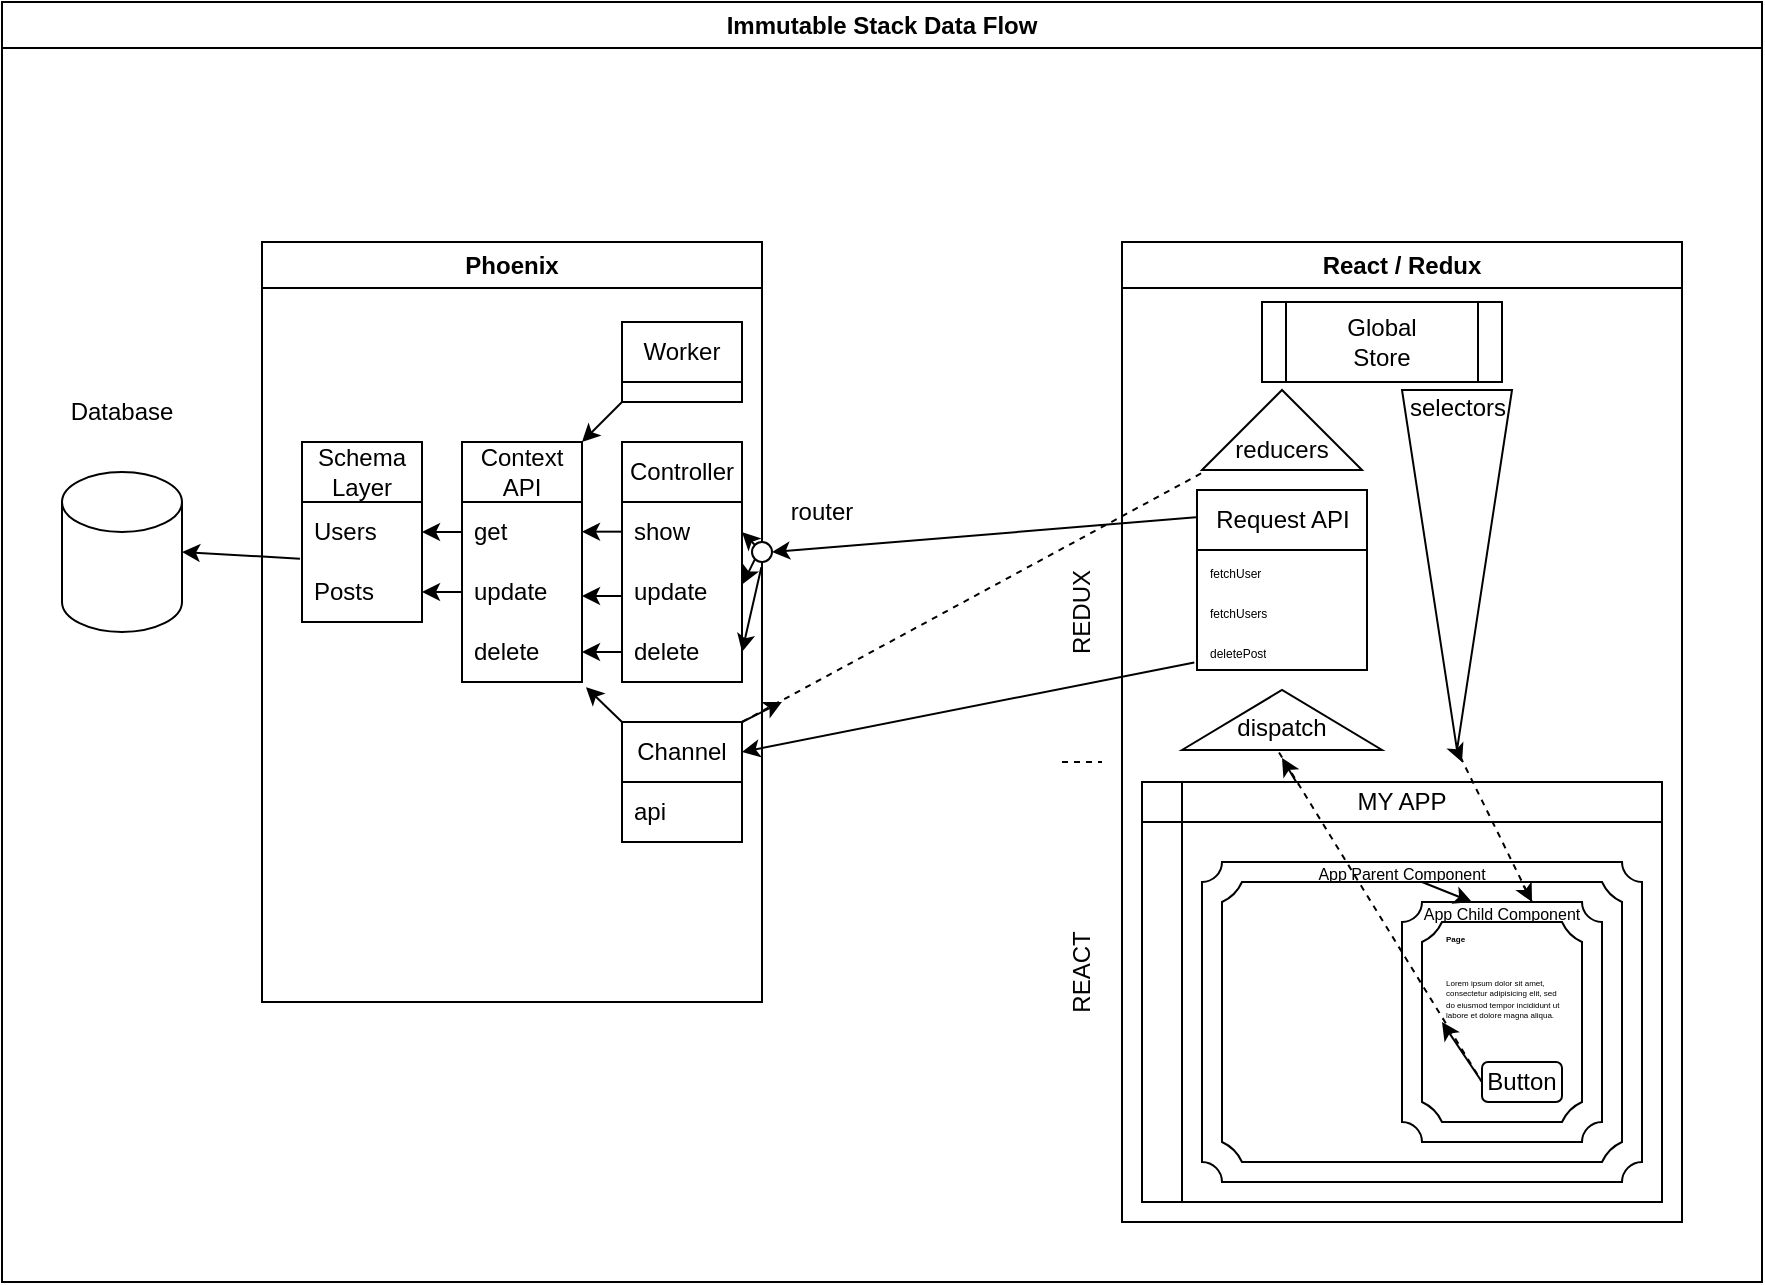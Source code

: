 <mxfile version="26.2.13">
  <diagram name="Page-1" id="hr4VwCLxXkGeReC8aCdB">
    <mxGraphModel dx="793" dy="419" grid="1" gridSize="10" guides="1" tooltips="1" connect="1" arrows="1" fold="1" page="1" pageScale="1" pageWidth="850" pageHeight="1100" math="0" shadow="0">
      <root>
        <mxCell id="0" />
        <mxCell id="1" parent="0" />
        <mxCell id="NY-ZbeWi9rxy0Dk3poBg-1" value="Immutable Stack Data Flow" style="swimlane;whiteSpace=wrap;html=1;" vertex="1" parent="1">
          <mxGeometry y="90" width="880" height="640" as="geometry" />
        </mxCell>
        <mxCell id="NY-ZbeWi9rxy0Dk3poBg-2" value="Phoenix" style="swimlane;whiteSpace=wrap;html=1;" vertex="1" parent="NY-ZbeWi9rxy0Dk3poBg-1">
          <mxGeometry x="130" y="120" width="250" height="380" as="geometry" />
        </mxCell>
        <mxCell id="NY-ZbeWi9rxy0Dk3poBg-6" value="&lt;div&gt;Controller&lt;/div&gt;" style="swimlane;fontStyle=0;childLayout=stackLayout;horizontal=1;startSize=30;horizontalStack=0;resizeParent=1;resizeParentMax=0;resizeLast=0;collapsible=1;marginBottom=0;whiteSpace=wrap;html=1;" vertex="1" parent="NY-ZbeWi9rxy0Dk3poBg-2">
          <mxGeometry x="180" y="100" width="60" height="120" as="geometry" />
        </mxCell>
        <mxCell id="NY-ZbeWi9rxy0Dk3poBg-7" value="show" style="text;strokeColor=none;fillColor=none;align=left;verticalAlign=middle;spacingLeft=4;spacingRight=4;overflow=hidden;points=[[0,0.5],[1,0.5]];portConstraint=eastwest;rotatable=0;whiteSpace=wrap;html=1;" vertex="1" parent="NY-ZbeWi9rxy0Dk3poBg-6">
          <mxGeometry y="30" width="60" height="30" as="geometry" />
        </mxCell>
        <mxCell id="NY-ZbeWi9rxy0Dk3poBg-8" value="update" style="text;strokeColor=none;fillColor=none;align=left;verticalAlign=middle;spacingLeft=4;spacingRight=4;overflow=hidden;points=[[0,0.5],[1,0.5]];portConstraint=eastwest;rotatable=0;whiteSpace=wrap;html=1;" vertex="1" parent="NY-ZbeWi9rxy0Dk3poBg-6">
          <mxGeometry y="60" width="60" height="30" as="geometry" />
        </mxCell>
        <mxCell id="NY-ZbeWi9rxy0Dk3poBg-9" value="delete" style="text;strokeColor=none;fillColor=none;align=left;verticalAlign=middle;spacingLeft=4;spacingRight=4;overflow=hidden;points=[[0,0.5],[1,0.5]];portConstraint=eastwest;rotatable=0;whiteSpace=wrap;html=1;" vertex="1" parent="NY-ZbeWi9rxy0Dk3poBg-6">
          <mxGeometry y="90" width="60" height="30" as="geometry" />
        </mxCell>
        <mxCell id="NY-ZbeWi9rxy0Dk3poBg-10" value="Context API" style="swimlane;fontStyle=0;childLayout=stackLayout;horizontal=1;startSize=30;horizontalStack=0;resizeParent=1;resizeParentMax=0;resizeLast=0;collapsible=1;marginBottom=0;whiteSpace=wrap;html=1;" vertex="1" parent="NY-ZbeWi9rxy0Dk3poBg-2">
          <mxGeometry x="100" y="100" width="60" height="120" as="geometry" />
        </mxCell>
        <mxCell id="NY-ZbeWi9rxy0Dk3poBg-11" value="get" style="text;strokeColor=none;fillColor=none;align=left;verticalAlign=middle;spacingLeft=4;spacingRight=4;overflow=hidden;points=[[0,0.5],[1,0.5]];portConstraint=eastwest;rotatable=0;whiteSpace=wrap;html=1;" vertex="1" parent="NY-ZbeWi9rxy0Dk3poBg-10">
          <mxGeometry y="30" width="60" height="30" as="geometry" />
        </mxCell>
        <mxCell id="NY-ZbeWi9rxy0Dk3poBg-12" value="update" style="text;strokeColor=none;fillColor=none;align=left;verticalAlign=middle;spacingLeft=4;spacingRight=4;overflow=hidden;points=[[0,0.5],[1,0.5]];portConstraint=eastwest;rotatable=0;whiteSpace=wrap;html=1;" vertex="1" parent="NY-ZbeWi9rxy0Dk3poBg-10">
          <mxGeometry y="60" width="60" height="30" as="geometry" />
        </mxCell>
        <mxCell id="NY-ZbeWi9rxy0Dk3poBg-13" value="delete" style="text;strokeColor=none;fillColor=none;align=left;verticalAlign=middle;spacingLeft=4;spacingRight=4;overflow=hidden;points=[[0,0.5],[1,0.5]];portConstraint=eastwest;rotatable=0;whiteSpace=wrap;html=1;" vertex="1" parent="NY-ZbeWi9rxy0Dk3poBg-10">
          <mxGeometry y="90" width="60" height="30" as="geometry" />
        </mxCell>
        <mxCell id="NY-ZbeWi9rxy0Dk3poBg-18" value="&lt;div&gt;Schema Layer&lt;/div&gt;" style="swimlane;fontStyle=0;childLayout=stackLayout;horizontal=1;startSize=30;horizontalStack=0;resizeParent=1;resizeParentMax=0;resizeLast=0;collapsible=1;marginBottom=0;whiteSpace=wrap;html=1;" vertex="1" parent="NY-ZbeWi9rxy0Dk3poBg-2">
          <mxGeometry x="20" y="100" width="60" height="90" as="geometry" />
        </mxCell>
        <mxCell id="NY-ZbeWi9rxy0Dk3poBg-19" value="Users" style="text;strokeColor=none;fillColor=none;align=left;verticalAlign=middle;spacingLeft=4;spacingRight=4;overflow=hidden;points=[[0,0.5],[1,0.5]];portConstraint=eastwest;rotatable=0;whiteSpace=wrap;html=1;" vertex="1" parent="NY-ZbeWi9rxy0Dk3poBg-18">
          <mxGeometry y="30" width="60" height="30" as="geometry" />
        </mxCell>
        <mxCell id="NY-ZbeWi9rxy0Dk3poBg-20" value="Posts" style="text;strokeColor=none;fillColor=none;align=left;verticalAlign=middle;spacingLeft=4;spacingRight=4;overflow=hidden;points=[[0,0.5],[1,0.5]];portConstraint=eastwest;rotatable=0;whiteSpace=wrap;html=1;" vertex="1" parent="NY-ZbeWi9rxy0Dk3poBg-18">
          <mxGeometry y="60" width="60" height="30" as="geometry" />
        </mxCell>
        <mxCell id="NY-ZbeWi9rxy0Dk3poBg-41" value="" style="endArrow=classic;html=1;rounded=0;exitX=0;exitY=0.5;exitDx=0;exitDy=0;entryX=1;entryY=0.5;entryDx=0;entryDy=0;" edge="1" parent="NY-ZbeWi9rxy0Dk3poBg-2" source="NY-ZbeWi9rxy0Dk3poBg-9" target="NY-ZbeWi9rxy0Dk3poBg-13">
          <mxGeometry width="50" height="50" relative="1" as="geometry">
            <mxPoint x="300" y="160" as="sourcePoint" />
            <mxPoint x="350" y="110" as="targetPoint" />
          </mxGeometry>
        </mxCell>
        <mxCell id="NY-ZbeWi9rxy0Dk3poBg-43" value="" style="endArrow=classic;html=1;rounded=0;exitX=0;exitY=0.5;exitDx=0;exitDy=0;entryX=1;entryY=0.5;entryDx=0;entryDy=0;" edge="1" parent="NY-ZbeWi9rxy0Dk3poBg-2">
          <mxGeometry width="50" height="50" relative="1" as="geometry">
            <mxPoint x="180" y="177" as="sourcePoint" />
            <mxPoint x="160" y="177" as="targetPoint" />
          </mxGeometry>
        </mxCell>
        <mxCell id="NY-ZbeWi9rxy0Dk3poBg-44" value="" style="endArrow=classic;html=1;rounded=0;exitX=0;exitY=0.5;exitDx=0;exitDy=0;entryX=1;entryY=0.5;entryDx=0;entryDy=0;" edge="1" parent="NY-ZbeWi9rxy0Dk3poBg-2">
          <mxGeometry width="50" height="50" relative="1" as="geometry">
            <mxPoint x="180" y="144.83" as="sourcePoint" />
            <mxPoint x="160" y="144.83" as="targetPoint" />
          </mxGeometry>
        </mxCell>
        <mxCell id="NY-ZbeWi9rxy0Dk3poBg-48" value="" style="endArrow=classic;html=1;rounded=0;entryX=1;entryY=0.5;entryDx=0;entryDy=0;exitX=0;exitY=0.5;exitDx=0;exitDy=0;" edge="1" parent="NY-ZbeWi9rxy0Dk3poBg-2" source="NY-ZbeWi9rxy0Dk3poBg-12" target="NY-ZbeWi9rxy0Dk3poBg-20">
          <mxGeometry width="50" height="50" relative="1" as="geometry">
            <mxPoint x="140" y="230" as="sourcePoint" />
            <mxPoint x="190" y="180" as="targetPoint" />
          </mxGeometry>
        </mxCell>
        <mxCell id="NY-ZbeWi9rxy0Dk3poBg-49" value="" style="endArrow=classic;html=1;rounded=0;entryX=1;entryY=0.5;entryDx=0;entryDy=0;exitX=0;exitY=0.5;exitDx=0;exitDy=0;" edge="1" parent="NY-ZbeWi9rxy0Dk3poBg-2" source="NY-ZbeWi9rxy0Dk3poBg-11" target="NY-ZbeWi9rxy0Dk3poBg-19">
          <mxGeometry width="50" height="50" relative="1" as="geometry">
            <mxPoint x="140" y="230" as="sourcePoint" />
            <mxPoint x="190" y="180" as="targetPoint" />
          </mxGeometry>
        </mxCell>
        <mxCell id="NY-ZbeWi9rxy0Dk3poBg-81" value="Worker" style="swimlane;fontStyle=0;childLayout=stackLayout;horizontal=1;startSize=30;horizontalStack=0;resizeParent=1;resizeParentMax=0;resizeLast=0;collapsible=1;marginBottom=0;whiteSpace=wrap;html=1;" vertex="1" parent="NY-ZbeWi9rxy0Dk3poBg-2">
          <mxGeometry x="180" y="40" width="60" height="40" as="geometry" />
        </mxCell>
        <mxCell id="NY-ZbeWi9rxy0Dk3poBg-85" value="Channel" style="swimlane;fontStyle=0;childLayout=stackLayout;horizontal=1;startSize=30;horizontalStack=0;resizeParent=1;resizeParentMax=0;resizeLast=0;collapsible=1;marginBottom=0;whiteSpace=wrap;html=1;" vertex="1" parent="NY-ZbeWi9rxy0Dk3poBg-2">
          <mxGeometry x="180" y="240" width="60" height="60" as="geometry" />
        </mxCell>
        <mxCell id="NY-ZbeWi9rxy0Dk3poBg-86" value="api" style="text;strokeColor=none;fillColor=none;align=left;verticalAlign=middle;spacingLeft=4;spacingRight=4;overflow=hidden;points=[[0,0.5],[1,0.5]];portConstraint=eastwest;rotatable=0;whiteSpace=wrap;html=1;" vertex="1" parent="NY-ZbeWi9rxy0Dk3poBg-85">
          <mxGeometry y="30" width="60" height="30" as="geometry" />
        </mxCell>
        <mxCell id="NY-ZbeWi9rxy0Dk3poBg-91" value="" style="endArrow=classic;html=1;rounded=0;entryX=1.033;entryY=1.087;entryDx=0;entryDy=0;entryPerimeter=0;exitX=0;exitY=0;exitDx=0;exitDy=0;" edge="1" parent="NY-ZbeWi9rxy0Dk3poBg-2" source="NY-ZbeWi9rxy0Dk3poBg-85" target="NY-ZbeWi9rxy0Dk3poBg-13">
          <mxGeometry width="50" height="50" relative="1" as="geometry">
            <mxPoint x="300" y="210" as="sourcePoint" />
            <mxPoint x="350" y="160" as="targetPoint" />
          </mxGeometry>
        </mxCell>
        <mxCell id="NY-ZbeWi9rxy0Dk3poBg-92" value="" style="endArrow=classic;html=1;rounded=0;entryX=1;entryY=0;entryDx=0;entryDy=0;exitX=0;exitY=1;exitDx=0;exitDy=0;" edge="1" parent="NY-ZbeWi9rxy0Dk3poBg-2" source="NY-ZbeWi9rxy0Dk3poBg-81" target="NY-ZbeWi9rxy0Dk3poBg-10">
          <mxGeometry width="50" height="50" relative="1" as="geometry">
            <mxPoint x="300" y="210" as="sourcePoint" />
            <mxPoint x="350" y="160" as="targetPoint" />
          </mxGeometry>
        </mxCell>
        <mxCell id="NY-ZbeWi9rxy0Dk3poBg-3" value="React / Redux" style="swimlane;whiteSpace=wrap;html=1;" vertex="1" parent="NY-ZbeWi9rxy0Dk3poBg-1">
          <mxGeometry x="560" y="120" width="280" height="490" as="geometry" />
        </mxCell>
        <mxCell id="NY-ZbeWi9rxy0Dk3poBg-22" value="" style="shape=process;whiteSpace=wrap;html=1;backgroundOutline=1;" vertex="1" parent="NY-ZbeWi9rxy0Dk3poBg-3">
          <mxGeometry x="70" y="30" width="120" height="40" as="geometry" />
        </mxCell>
        <mxCell id="NY-ZbeWi9rxy0Dk3poBg-23" value="Global Store" style="text;html=1;align=center;verticalAlign=middle;whiteSpace=wrap;rounded=0;" vertex="1" parent="NY-ZbeWi9rxy0Dk3poBg-3">
          <mxGeometry x="100" y="35" width="60" height="30" as="geometry" />
        </mxCell>
        <mxCell id="NY-ZbeWi9rxy0Dk3poBg-27" value="" style="triangle;whiteSpace=wrap;html=1;rotation=90;" vertex="1" parent="NY-ZbeWi9rxy0Dk3poBg-3">
          <mxGeometry x="77.5" y="136.5" width="180" height="55" as="geometry" />
        </mxCell>
        <mxCell id="NY-ZbeWi9rxy0Dk3poBg-28" value="" style="triangle;whiteSpace=wrap;html=1;rotation=-90;" vertex="1" parent="NY-ZbeWi9rxy0Dk3poBg-3">
          <mxGeometry x="60" y="54" width="40" height="80" as="geometry" />
        </mxCell>
        <mxCell id="NY-ZbeWi9rxy0Dk3poBg-29" value="reducers" style="text;html=1;align=center;verticalAlign=middle;whiteSpace=wrap;rounded=0;" vertex="1" parent="NY-ZbeWi9rxy0Dk3poBg-3">
          <mxGeometry x="50" y="89" width="60" height="30" as="geometry" />
        </mxCell>
        <mxCell id="NY-ZbeWi9rxy0Dk3poBg-31" value="selectors" style="text;html=1;align=center;verticalAlign=middle;whiteSpace=wrap;rounded=0;" vertex="1" parent="NY-ZbeWi9rxy0Dk3poBg-3">
          <mxGeometry x="137.5" y="68" width="60" height="30" as="geometry" />
        </mxCell>
        <mxCell id="NY-ZbeWi9rxy0Dk3poBg-33" value="" style="verticalLabelPosition=bottom;verticalAlign=top;html=1;shape=mxgraph.basic.acute_triangle;dx=0.5;" vertex="1" parent="NY-ZbeWi9rxy0Dk3poBg-3">
          <mxGeometry x="30" y="224" width="100" height="30" as="geometry" />
        </mxCell>
        <mxCell id="NY-ZbeWi9rxy0Dk3poBg-34" value="dispatch" style="text;html=1;align=center;verticalAlign=middle;whiteSpace=wrap;rounded=0;" vertex="1" parent="NY-ZbeWi9rxy0Dk3poBg-3">
          <mxGeometry x="50" y="228" width="60" height="30" as="geometry" />
        </mxCell>
        <mxCell id="NY-ZbeWi9rxy0Dk3poBg-35" value="Request API" style="swimlane;fontStyle=0;childLayout=stackLayout;horizontal=1;startSize=30;horizontalStack=0;resizeParent=1;resizeParentMax=0;resizeLast=0;collapsible=1;marginBottom=0;whiteSpace=wrap;html=1;" vertex="1" parent="NY-ZbeWi9rxy0Dk3poBg-3">
          <mxGeometry x="37.5" y="124" width="85" height="90" as="geometry" />
        </mxCell>
        <mxCell id="NY-ZbeWi9rxy0Dk3poBg-36" value="&lt;font style=&quot;font-size: 6px;&quot;&gt;fetchUser&lt;/font&gt;" style="text;strokeColor=none;fillColor=none;align=left;verticalAlign=middle;spacingLeft=4;spacingRight=4;overflow=hidden;points=[[0,0.5],[1,0.5]];portConstraint=eastwest;rotatable=0;whiteSpace=wrap;html=1;" vertex="1" parent="NY-ZbeWi9rxy0Dk3poBg-35">
          <mxGeometry y="30" width="85" height="20" as="geometry" />
        </mxCell>
        <mxCell id="NY-ZbeWi9rxy0Dk3poBg-37" value="&lt;font style=&quot;font-size: 6px;&quot;&gt;fetchUsers&lt;/font&gt;" style="text;strokeColor=none;fillColor=none;align=left;verticalAlign=middle;spacingLeft=4;spacingRight=4;overflow=hidden;points=[[0,0.5],[1,0.5]];portConstraint=eastwest;rotatable=0;whiteSpace=wrap;html=1;" vertex="1" parent="NY-ZbeWi9rxy0Dk3poBg-35">
          <mxGeometry y="50" width="85" height="20" as="geometry" />
        </mxCell>
        <mxCell id="NY-ZbeWi9rxy0Dk3poBg-38" value="&lt;font style=&quot;font-size: 6px;&quot;&gt;deletePost&lt;/font&gt;" style="text;strokeColor=none;fillColor=none;align=left;verticalAlign=middle;spacingLeft=4;spacingRight=4;overflow=hidden;points=[[0,0.5],[1,0.5]];portConstraint=eastwest;rotatable=0;whiteSpace=wrap;html=1;" vertex="1" parent="NY-ZbeWi9rxy0Dk3poBg-35">
          <mxGeometry y="70" width="85" height="20" as="geometry" />
        </mxCell>
        <mxCell id="NY-ZbeWi9rxy0Dk3poBg-59" value="" style="shape=internalStorage;whiteSpace=wrap;html=1;backgroundOutline=1;" vertex="1" parent="NY-ZbeWi9rxy0Dk3poBg-3">
          <mxGeometry x="10" y="270" width="260" height="210" as="geometry" />
        </mxCell>
        <mxCell id="NY-ZbeWi9rxy0Dk3poBg-60" value="MY APP" style="text;html=1;align=center;verticalAlign=middle;whiteSpace=wrap;rounded=0;" vertex="1" parent="NY-ZbeWi9rxy0Dk3poBg-3">
          <mxGeometry x="110" y="265" width="60" height="30" as="geometry" />
        </mxCell>
        <mxCell id="NY-ZbeWi9rxy0Dk3poBg-61" value="" style="verticalLabelPosition=bottom;verticalAlign=top;html=1;shape=mxgraph.basic.plaque_frame;dx=10;whiteSpace=wrap;" vertex="1" parent="NY-ZbeWi9rxy0Dk3poBg-3">
          <mxGeometry x="40" y="310" width="220" height="160" as="geometry" />
        </mxCell>
        <mxCell id="NY-ZbeWi9rxy0Dk3poBg-62" value="" style="verticalLabelPosition=bottom;verticalAlign=top;html=1;shape=mxgraph.basic.plaque_frame;dx=10;whiteSpace=wrap;" vertex="1" parent="NY-ZbeWi9rxy0Dk3poBg-3">
          <mxGeometry x="140" y="330" width="100" height="120" as="geometry" />
        </mxCell>
        <mxCell id="NY-ZbeWi9rxy0Dk3poBg-63" value="&lt;font style=&quot;font-size: 8px;&quot;&gt;App Parent Component&lt;/font&gt;" style="text;html=1;align=center;verticalAlign=middle;whiteSpace=wrap;rounded=0;" vertex="1" parent="NY-ZbeWi9rxy0Dk3poBg-3">
          <mxGeometry x="60" y="300" width="160" height="30" as="geometry" />
        </mxCell>
        <mxCell id="NY-ZbeWi9rxy0Dk3poBg-64" value="&lt;font style=&quot;font-size: 8px;&quot;&gt;App Child Component&lt;/font&gt;" style="text;html=1;align=center;verticalAlign=middle;whiteSpace=wrap;rounded=0;" vertex="1" parent="NY-ZbeWi9rxy0Dk3poBg-3">
          <mxGeometry x="110" y="320" width="160" height="30" as="geometry" />
        </mxCell>
        <mxCell id="NY-ZbeWi9rxy0Dk3poBg-65" value="&lt;div style=&quot;line-height: 40%;&quot;&gt;&lt;h1 style=&quot;margin-top: 0px; line-height: 40%;&quot;&gt;&lt;font style=&quot;font-size: 4px; line-height: 40%;&quot;&gt;Page&lt;/font&gt;&lt;/h1&gt;&lt;p&gt;&lt;font style=&quot;font-size: 4px; line-height: 40%;&quot;&gt;Lorem ipsum dolor sit amet, consectetur adipisicing elit, sed do eiusmod tempor incididunt ut labore et dolore magna aliqua.&lt;/font&gt;&lt;/p&gt;&lt;/div&gt;" style="text;html=1;whiteSpace=wrap;overflow=hidden;rounded=0;" vertex="1" parent="NY-ZbeWi9rxy0Dk3poBg-3">
          <mxGeometry x="160" y="330" width="60" height="120" as="geometry" />
        </mxCell>
        <mxCell id="NY-ZbeWi9rxy0Dk3poBg-66" value="" style="rounded=1;whiteSpace=wrap;html=1;" vertex="1" parent="NY-ZbeWi9rxy0Dk3poBg-3">
          <mxGeometry x="180" y="410" width="40" height="20" as="geometry" />
        </mxCell>
        <mxCell id="NY-ZbeWi9rxy0Dk3poBg-67" value="Button" style="text;html=1;align=center;verticalAlign=middle;whiteSpace=wrap;rounded=0;" vertex="1" parent="NY-ZbeWi9rxy0Dk3poBg-3">
          <mxGeometry x="180" y="410" width="40" height="20" as="geometry" />
        </mxCell>
        <mxCell id="NY-ZbeWi9rxy0Dk3poBg-68" value="" style="endArrow=none;dashed=1;html=1;rounded=0;entryX=0;entryY=0.5;entryDx=0;entryDy=0;exitX=0.475;exitY=0.908;exitDx=0;exitDy=0;exitPerimeter=0;" edge="1" parent="NY-ZbeWi9rxy0Dk3poBg-3" source="NY-ZbeWi9rxy0Dk3poBg-34" target="NY-ZbeWi9rxy0Dk3poBg-67">
          <mxGeometry width="50" height="50" relative="1" as="geometry">
            <mxPoint x="20" y="400" as="sourcePoint" />
            <mxPoint x="70" y="350" as="targetPoint" />
          </mxGeometry>
        </mxCell>
        <mxCell id="NY-ZbeWi9rxy0Dk3poBg-69" value="" style="endArrow=none;dashed=1;html=1;rounded=0;entryX=1;entryY=0.5;entryDx=0;entryDy=0;exitX=0.75;exitY=0;exitDx=0;exitDy=0;" edge="1" parent="NY-ZbeWi9rxy0Dk3poBg-3" source="NY-ZbeWi9rxy0Dk3poBg-65" target="NY-ZbeWi9rxy0Dk3poBg-27">
          <mxGeometry width="50" height="50" relative="1" as="geometry">
            <mxPoint x="20" y="400" as="sourcePoint" />
            <mxPoint x="70" y="350" as="targetPoint" />
          </mxGeometry>
        </mxCell>
        <mxCell id="NY-ZbeWi9rxy0Dk3poBg-76" value="" style="endArrow=classic;html=1;rounded=0;entryX=0.5;entryY=1;entryDx=0;entryDy=0;exitX=0.296;exitY=-0.001;exitDx=0;exitDy=0;exitPerimeter=0;" edge="1" parent="NY-ZbeWi9rxy0Dk3poBg-3" source="NY-ZbeWi9rxy0Dk3poBg-59" target="NY-ZbeWi9rxy0Dk3poBg-34">
          <mxGeometry width="50" height="50" relative="1" as="geometry">
            <mxPoint x="-100" y="290" as="sourcePoint" />
            <mxPoint x="-50" y="240" as="targetPoint" />
          </mxGeometry>
        </mxCell>
        <mxCell id="NY-ZbeWi9rxy0Dk3poBg-79" value="" style="endArrow=classic;html=1;rounded=0;entryX=0.75;entryY=0;entryDx=0;entryDy=0;exitX=0.567;exitY=0.059;exitDx=0;exitDy=0;exitPerimeter=0;" edge="1" parent="NY-ZbeWi9rxy0Dk3poBg-3" source="NY-ZbeWi9rxy0Dk3poBg-64" target="NY-ZbeWi9rxy0Dk3poBg-65">
          <mxGeometry width="50" height="50" relative="1" as="geometry">
            <mxPoint x="150" y="320" as="sourcePoint" />
            <mxPoint x="200" y="270" as="targetPoint" />
          </mxGeometry>
        </mxCell>
        <mxCell id="NY-ZbeWi9rxy0Dk3poBg-80" value="" style="endArrow=classic;html=1;rounded=0;exitX=0.25;exitY=0;exitDx=0;exitDy=0;entryX=0.25;entryY=0;entryDx=0;entryDy=0;" edge="1" parent="NY-ZbeWi9rxy0Dk3poBg-3" source="NY-ZbeWi9rxy0Dk3poBg-64" target="NY-ZbeWi9rxy0Dk3poBg-65">
          <mxGeometry width="50" height="50" relative="1" as="geometry">
            <mxPoint x="150" y="330" as="sourcePoint" />
            <mxPoint x="200" y="280" as="targetPoint" />
          </mxGeometry>
        </mxCell>
        <mxCell id="NY-ZbeWi9rxy0Dk3poBg-4" value="&lt;div&gt;router&lt;/div&gt;" style="text;html=1;align=center;verticalAlign=middle;whiteSpace=wrap;rounded=0;" vertex="1" parent="NY-ZbeWi9rxy0Dk3poBg-1">
          <mxGeometry x="380" y="240" width="60" height="30" as="geometry" />
        </mxCell>
        <mxCell id="NY-ZbeWi9rxy0Dk3poBg-24" value="" style="shape=cylinder3;whiteSpace=wrap;html=1;boundedLbl=1;backgroundOutline=1;size=15;" vertex="1" parent="NY-ZbeWi9rxy0Dk3poBg-1">
          <mxGeometry x="30" y="235" width="60" height="80" as="geometry" />
        </mxCell>
        <mxCell id="NY-ZbeWi9rxy0Dk3poBg-25" value="Database" style="text;html=1;align=center;verticalAlign=middle;whiteSpace=wrap;rounded=0;" vertex="1" parent="NY-ZbeWi9rxy0Dk3poBg-1">
          <mxGeometry x="30" y="190" width="60" height="30" as="geometry" />
        </mxCell>
        <mxCell id="NY-ZbeWi9rxy0Dk3poBg-39" value="" style="ellipse;whiteSpace=wrap;html=1;aspect=fixed;" vertex="1" parent="NY-ZbeWi9rxy0Dk3poBg-1">
          <mxGeometry x="375" y="270" width="10" height="10" as="geometry" />
        </mxCell>
        <mxCell id="NY-ZbeWi9rxy0Dk3poBg-45" value="" style="endArrow=classic;html=1;rounded=0;exitX=0.467;exitY=1.267;exitDx=0;exitDy=0;entryX=1;entryY=0.5;entryDx=0;entryDy=0;exitPerimeter=0;" edge="1" parent="NY-ZbeWi9rxy0Dk3poBg-1" source="NY-ZbeWi9rxy0Dk3poBg-39" target="NY-ZbeWi9rxy0Dk3poBg-9">
          <mxGeometry width="50" height="50" relative="1" as="geometry">
            <mxPoint x="340" y="355" as="sourcePoint" />
            <mxPoint x="320" y="355" as="targetPoint" />
          </mxGeometry>
        </mxCell>
        <mxCell id="NY-ZbeWi9rxy0Dk3poBg-46" value="" style="endArrow=classic;html=1;rounded=0;exitX=0;exitY=1;exitDx=0;exitDy=0;entryX=1.006;entryY=0.367;entryDx=0;entryDy=0;entryPerimeter=0;" edge="1" parent="NY-ZbeWi9rxy0Dk3poBg-1" source="NY-ZbeWi9rxy0Dk3poBg-39" target="NY-ZbeWi9rxy0Dk3poBg-8">
          <mxGeometry width="50" height="50" relative="1" as="geometry">
            <mxPoint x="350" y="365" as="sourcePoint" />
            <mxPoint x="330" y="365" as="targetPoint" />
          </mxGeometry>
        </mxCell>
        <mxCell id="NY-ZbeWi9rxy0Dk3poBg-47" value="" style="endArrow=classic;html=1;rounded=0;exitX=0;exitY=0;exitDx=0;exitDy=0;entryX=1;entryY=0.5;entryDx=0;entryDy=0;" edge="1" parent="NY-ZbeWi9rxy0Dk3poBg-1" source="NY-ZbeWi9rxy0Dk3poBg-39" target="NY-ZbeWi9rxy0Dk3poBg-7">
          <mxGeometry width="50" height="50" relative="1" as="geometry">
            <mxPoint x="360" y="375" as="sourcePoint" />
            <mxPoint x="340" y="375" as="targetPoint" />
          </mxGeometry>
        </mxCell>
        <mxCell id="NY-ZbeWi9rxy0Dk3poBg-50" value="" style="endArrow=classic;html=1;rounded=0;exitX=-0.017;exitY=0.944;exitDx=0;exitDy=0;exitPerimeter=0;entryX=1;entryY=0.5;entryDx=0;entryDy=0;entryPerimeter=0;" edge="1" parent="NY-ZbeWi9rxy0Dk3poBg-1" source="NY-ZbeWi9rxy0Dk3poBg-19" target="NY-ZbeWi9rxy0Dk3poBg-24">
          <mxGeometry width="50" height="50" relative="1" as="geometry">
            <mxPoint x="270" y="360" as="sourcePoint" />
            <mxPoint x="320" y="310" as="targetPoint" />
          </mxGeometry>
        </mxCell>
        <mxCell id="NY-ZbeWi9rxy0Dk3poBg-51" value="" style="endArrow=classic;html=1;rounded=0;exitX=-0.006;exitY=0.152;exitDx=0;exitDy=0;exitPerimeter=0;entryX=1;entryY=0.5;entryDx=0;entryDy=0;" edge="1" parent="NY-ZbeWi9rxy0Dk3poBg-1" source="NY-ZbeWi9rxy0Dk3poBg-35" target="NY-ZbeWi9rxy0Dk3poBg-39">
          <mxGeometry width="50" height="50" relative="1" as="geometry">
            <mxPoint x="560" y="330" as="sourcePoint" />
            <mxPoint x="610" y="280" as="targetPoint" />
          </mxGeometry>
        </mxCell>
        <mxCell id="NY-ZbeWi9rxy0Dk3poBg-72" value="REDUX" style="text;html=1;align=center;verticalAlign=middle;whiteSpace=wrap;rounded=0;rotation=-90;" vertex="1" parent="NY-ZbeWi9rxy0Dk3poBg-1">
          <mxGeometry x="510" y="290" width="60" height="30" as="geometry" />
        </mxCell>
        <mxCell id="NY-ZbeWi9rxy0Dk3poBg-73" value="REACT" style="text;html=1;align=center;verticalAlign=middle;whiteSpace=wrap;rounded=0;rotation=-90;" vertex="1" parent="NY-ZbeWi9rxy0Dk3poBg-1">
          <mxGeometry x="510" y="470" width="60" height="30" as="geometry" />
        </mxCell>
        <mxCell id="NY-ZbeWi9rxy0Dk3poBg-89" value="" style="endArrow=classic;html=1;rounded=0;entryX=1;entryY=0.25;entryDx=0;entryDy=0;exitX=-0.016;exitY=0.81;exitDx=0;exitDy=0;exitPerimeter=0;" edge="1" parent="NY-ZbeWi9rxy0Dk3poBg-1" source="NY-ZbeWi9rxy0Dk3poBg-38" target="NY-ZbeWi9rxy0Dk3poBg-85">
          <mxGeometry width="50" height="50" relative="1" as="geometry">
            <mxPoint x="430" y="330" as="sourcePoint" />
            <mxPoint x="480" y="280" as="targetPoint" />
          </mxGeometry>
        </mxCell>
        <mxCell id="NY-ZbeWi9rxy0Dk3poBg-93" value="" style="endArrow=none;dashed=1;html=1;rounded=0;exitX=1;exitY=0;exitDx=0;exitDy=0;entryX=-0.043;entryY=-0.006;entryDx=0;entryDy=0;entryPerimeter=0;" edge="1" parent="NY-ZbeWi9rxy0Dk3poBg-1" source="NY-ZbeWi9rxy0Dk3poBg-85" target="NY-ZbeWi9rxy0Dk3poBg-28">
          <mxGeometry width="50" height="50" relative="1" as="geometry">
            <mxPoint x="430" y="300" as="sourcePoint" />
            <mxPoint x="480" y="250" as="targetPoint" />
          </mxGeometry>
        </mxCell>
        <mxCell id="NY-ZbeWi9rxy0Dk3poBg-74" value="" style="endArrow=none;dashed=1;html=1;rounded=0;" edge="1" parent="1">
          <mxGeometry width="50" height="50" relative="1" as="geometry">
            <mxPoint x="530" y="470" as="sourcePoint" />
            <mxPoint x="550" y="470" as="targetPoint" />
          </mxGeometry>
        </mxCell>
        <mxCell id="NY-ZbeWi9rxy0Dk3poBg-77" value="" style="endArrow=classic;html=1;rounded=0;" edge="1" parent="1">
          <mxGeometry width="50" height="50" relative="1" as="geometry">
            <mxPoint x="740" y="630" as="sourcePoint" />
            <mxPoint x="720" y="600" as="targetPoint" />
          </mxGeometry>
        </mxCell>
        <mxCell id="NY-ZbeWi9rxy0Dk3poBg-78" value="" style="endArrow=classic;html=1;rounded=0;exitX=1;exitY=0.5;exitDx=0;exitDy=0;" edge="1" parent="1" source="NY-ZbeWi9rxy0Dk3poBg-27">
          <mxGeometry width="50" height="50" relative="1" as="geometry">
            <mxPoint x="730" y="460" as="sourcePoint" />
            <mxPoint x="730" y="470" as="targetPoint" />
          </mxGeometry>
        </mxCell>
        <mxCell id="NY-ZbeWi9rxy0Dk3poBg-94" value="" style="endArrow=classic;html=1;rounded=0;exitX=1;exitY=0;exitDx=0;exitDy=0;" edge="1" parent="1" source="NY-ZbeWi9rxy0Dk3poBg-85">
          <mxGeometry width="50" height="50" relative="1" as="geometry">
            <mxPoint x="430" y="390" as="sourcePoint" />
            <mxPoint x="390" y="440" as="targetPoint" />
          </mxGeometry>
        </mxCell>
      </root>
    </mxGraphModel>
  </diagram>
</mxfile>
